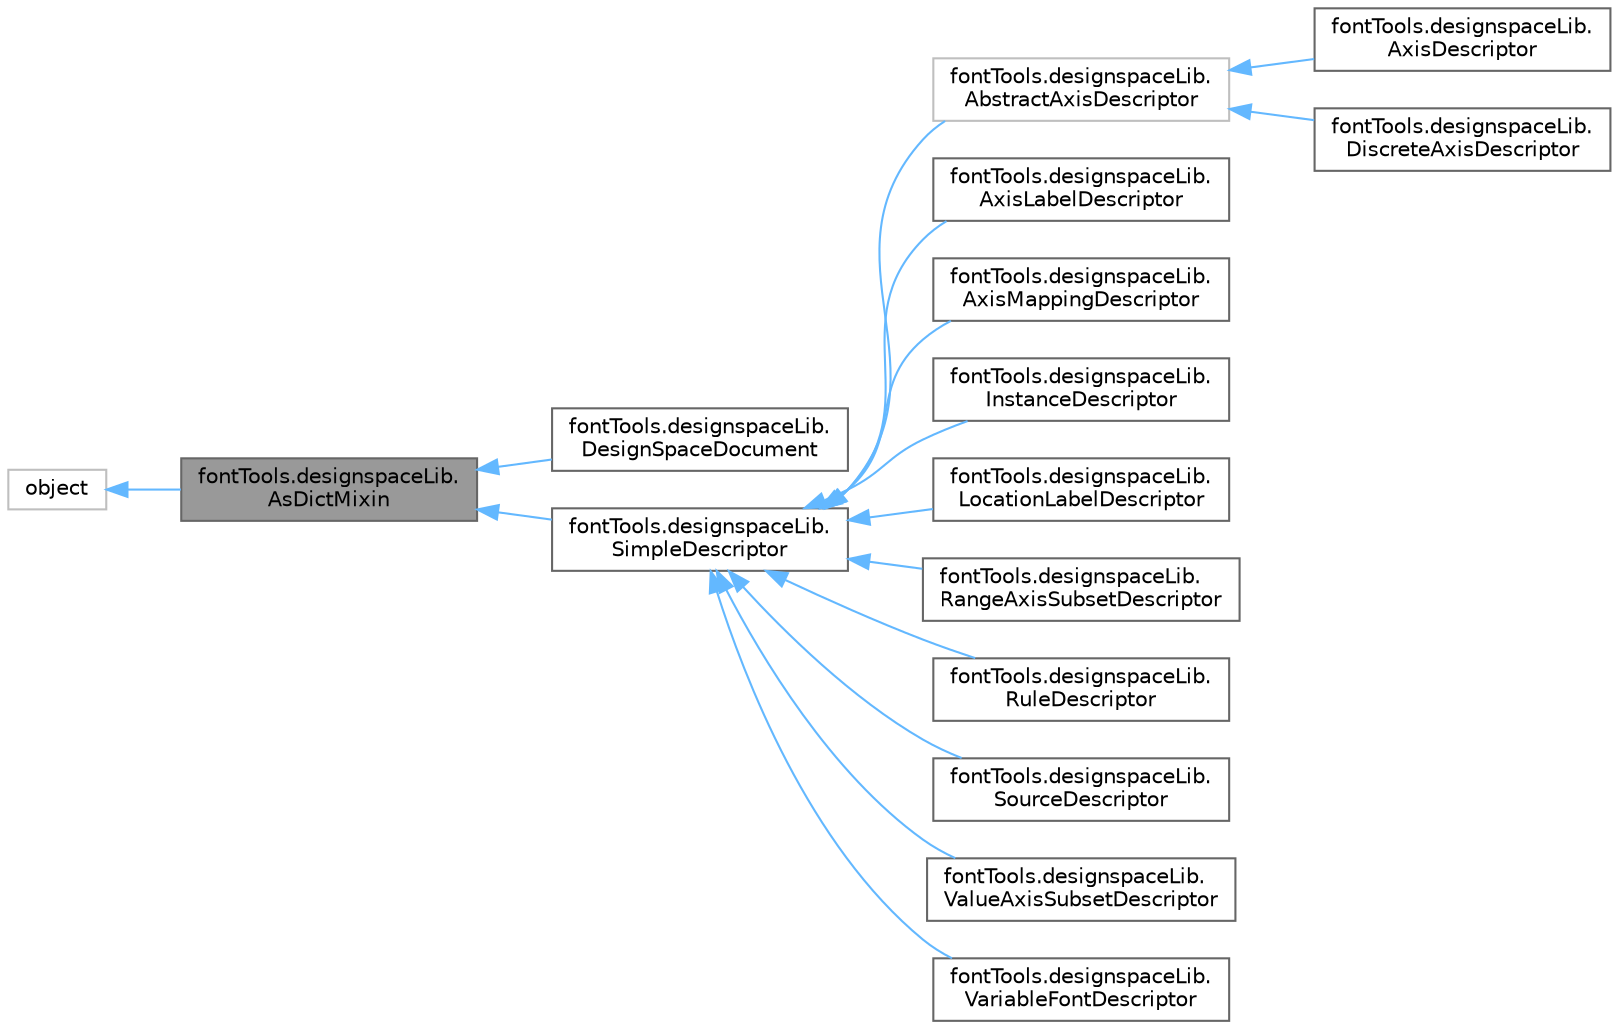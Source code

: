 digraph "fontTools.designspaceLib.AsDictMixin"
{
 // LATEX_PDF_SIZE
  bgcolor="transparent";
  edge [fontname=Helvetica,fontsize=10,labelfontname=Helvetica,labelfontsize=10];
  node [fontname=Helvetica,fontsize=10,shape=box,height=0.2,width=0.4];
  rankdir="LR";
  Node1 [id="Node000001",label="fontTools.designspaceLib.\lAsDictMixin",height=0.2,width=0.4,color="gray40", fillcolor="grey60", style="filled", fontcolor="black",tooltip=" "];
  Node2 -> Node1 [id="edge1_Node000001_Node000002",dir="back",color="steelblue1",style="solid",tooltip=" "];
  Node2 [id="Node000002",label="object",height=0.2,width=0.4,color="grey75", fillcolor="white", style="filled",tooltip=" "];
  Node1 -> Node3 [id="edge2_Node000001_Node000003",dir="back",color="steelblue1",style="solid",tooltip=" "];
  Node3 [id="Node000003",label="fontTools.designspaceLib.\lDesignSpaceDocument",height=0.2,width=0.4,color="gray40", fillcolor="white", style="filled",URL="$dc/d41/classfontTools_1_1designspaceLib_1_1DesignSpaceDocument.html",tooltip=" "];
  Node1 -> Node4 [id="edge3_Node000001_Node000004",dir="back",color="steelblue1",style="solid",tooltip=" "];
  Node4 [id="Node000004",label="fontTools.designspaceLib.\lSimpleDescriptor",height=0.2,width=0.4,color="gray40", fillcolor="white", style="filled",URL="$dd/d21/classfontTools_1_1designspaceLib_1_1SimpleDescriptor.html",tooltip=" "];
  Node4 -> Node5 [id="edge4_Node000004_Node000005",dir="back",color="steelblue1",style="solid",tooltip=" "];
  Node5 [id="Node000005",label="fontTools.designspaceLib.\lAbstractAxisDescriptor",height=0.2,width=0.4,color="grey75", fillcolor="white", style="filled",URL="$de/d12/classfontTools_1_1designspaceLib_1_1AbstractAxisDescriptor.html",tooltip=" "];
  Node5 -> Node6 [id="edge5_Node000005_Node000006",dir="back",color="steelblue1",style="solid",tooltip=" "];
  Node6 [id="Node000006",label="fontTools.designspaceLib.\lAxisDescriptor",height=0.2,width=0.4,color="gray40", fillcolor="white", style="filled",URL="$df/dc2/classfontTools_1_1designspaceLib_1_1AxisDescriptor.html",tooltip=" "];
  Node5 -> Node7 [id="edge6_Node000005_Node000007",dir="back",color="steelblue1",style="solid",tooltip=" "];
  Node7 [id="Node000007",label="fontTools.designspaceLib.\lDiscreteAxisDescriptor",height=0.2,width=0.4,color="gray40", fillcolor="white", style="filled",URL="$dd/d4a/classfontTools_1_1designspaceLib_1_1DiscreteAxisDescriptor.html",tooltip=" "];
  Node4 -> Node8 [id="edge7_Node000004_Node000008",dir="back",color="steelblue1",style="solid",tooltip=" "];
  Node8 [id="Node000008",label="fontTools.designspaceLib.\lAxisLabelDescriptor",height=0.2,width=0.4,color="gray40", fillcolor="white", style="filled",URL="$d2/d9c/classfontTools_1_1designspaceLib_1_1AxisLabelDescriptor.html",tooltip=" "];
  Node4 -> Node9 [id="edge8_Node000004_Node000009",dir="back",color="steelblue1",style="solid",tooltip=" "];
  Node9 [id="Node000009",label="fontTools.designspaceLib.\lAxisMappingDescriptor",height=0.2,width=0.4,color="gray40", fillcolor="white", style="filled",URL="$d3/daf/classfontTools_1_1designspaceLib_1_1AxisMappingDescriptor.html",tooltip=" "];
  Node4 -> Node10 [id="edge9_Node000004_Node000010",dir="back",color="steelblue1",style="solid",tooltip=" "];
  Node10 [id="Node000010",label="fontTools.designspaceLib.\lInstanceDescriptor",height=0.2,width=0.4,color="gray40", fillcolor="white", style="filled",URL="$d0/d8f/classfontTools_1_1designspaceLib_1_1InstanceDescriptor.html",tooltip=" "];
  Node4 -> Node11 [id="edge10_Node000004_Node000011",dir="back",color="steelblue1",style="solid",tooltip=" "];
  Node11 [id="Node000011",label="fontTools.designspaceLib.\lLocationLabelDescriptor",height=0.2,width=0.4,color="gray40", fillcolor="white", style="filled",URL="$dd/d1d/classfontTools_1_1designspaceLib_1_1LocationLabelDescriptor.html",tooltip=" "];
  Node4 -> Node12 [id="edge11_Node000004_Node000012",dir="back",color="steelblue1",style="solid",tooltip=" "];
  Node12 [id="Node000012",label="fontTools.designspaceLib.\lRangeAxisSubsetDescriptor",height=0.2,width=0.4,color="gray40", fillcolor="white", style="filled",URL="$d6/db1/classfontTools_1_1designspaceLib_1_1RangeAxisSubsetDescriptor.html",tooltip=" "];
  Node4 -> Node13 [id="edge12_Node000004_Node000013",dir="back",color="steelblue1",style="solid",tooltip=" "];
  Node13 [id="Node000013",label="fontTools.designspaceLib.\lRuleDescriptor",height=0.2,width=0.4,color="gray40", fillcolor="white", style="filled",URL="$da/dfe/classfontTools_1_1designspaceLib_1_1RuleDescriptor.html",tooltip=" "];
  Node4 -> Node14 [id="edge13_Node000004_Node000014",dir="back",color="steelblue1",style="solid",tooltip=" "];
  Node14 [id="Node000014",label="fontTools.designspaceLib.\lSourceDescriptor",height=0.2,width=0.4,color="gray40", fillcolor="white", style="filled",URL="$d6/d04/classfontTools_1_1designspaceLib_1_1SourceDescriptor.html",tooltip=" "];
  Node4 -> Node15 [id="edge14_Node000004_Node000015",dir="back",color="steelblue1",style="solid",tooltip=" "];
  Node15 [id="Node000015",label="fontTools.designspaceLib.\lValueAxisSubsetDescriptor",height=0.2,width=0.4,color="gray40", fillcolor="white", style="filled",URL="$d2/d98/classfontTools_1_1designspaceLib_1_1ValueAxisSubsetDescriptor.html",tooltip=" "];
  Node4 -> Node16 [id="edge15_Node000004_Node000016",dir="back",color="steelblue1",style="solid",tooltip=" "];
  Node16 [id="Node000016",label="fontTools.designspaceLib.\lVariableFontDescriptor",height=0.2,width=0.4,color="gray40", fillcolor="white", style="filled",URL="$d3/da7/classfontTools_1_1designspaceLib_1_1VariableFontDescriptor.html",tooltip=" "];
}
